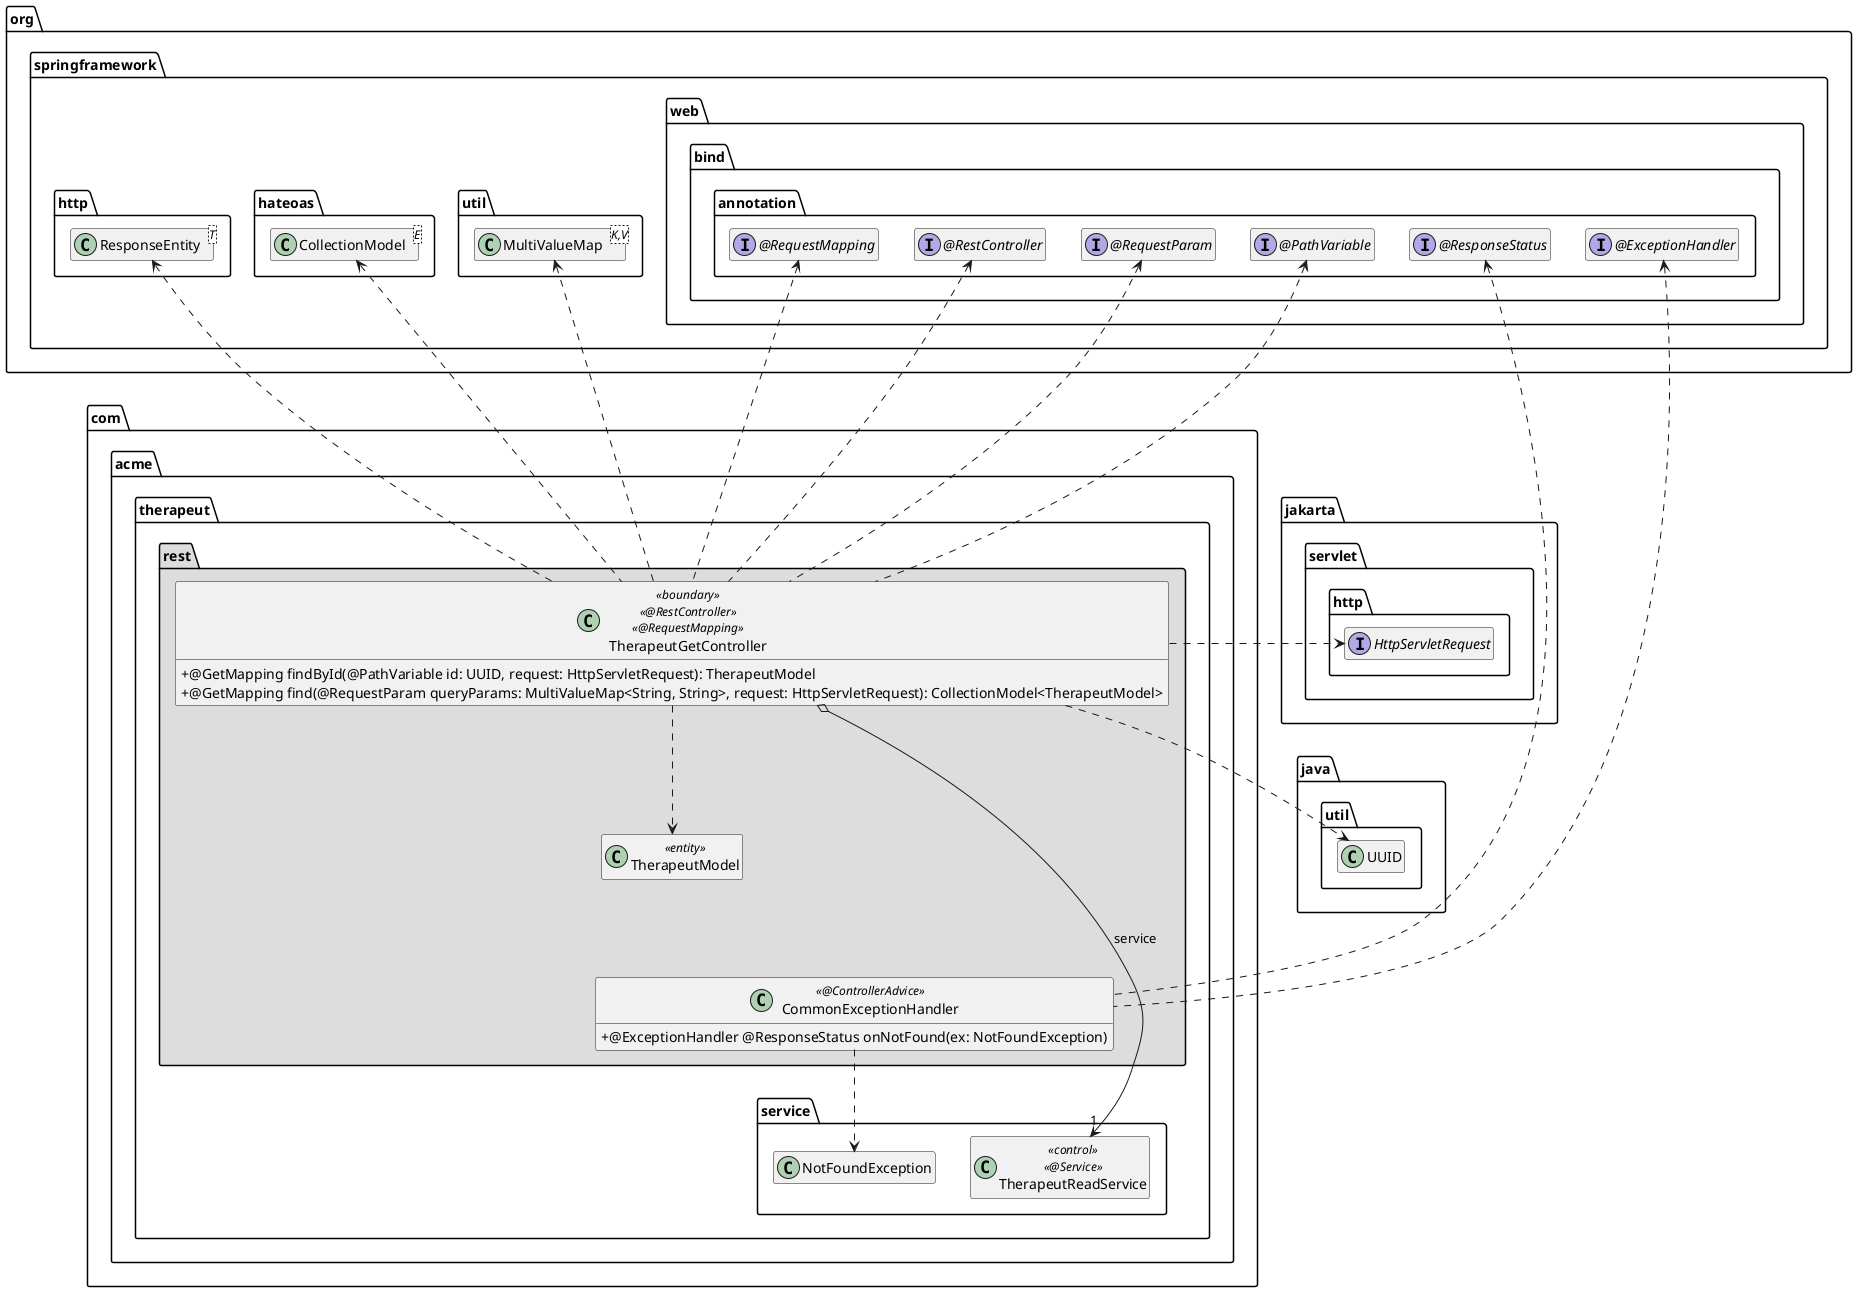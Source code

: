@startuml TherapeutGetController

skinparam classAttributeIconSize 0

package org.springframework {
    package web.bind.annotation {
        interface "@RestController" as RestController
        interface "@RequestMapping" as RequestMapping
        interface "@PathVariable" as PathVariable
        interface "@RequestParam" as RequestParam
        interface "@ExceptionHandler" as ExceptionHandler
        interface "@ResponseStatus" as ResponseStatus
    }

    package http {
        class ResponseEntity<T>
    }
    package hateoas {
        class CollectionModel<E>
    }
    package util {
        class MultiValueMap<K,V>
    }
}

package jakarta.servlet.http {
    interface HttpServletRequest
}

package java.util {
    class UUID
    UUID .up[hidden].> HttpServletRequest
}

package com.acme.therapeut {
    package service {
        class TherapeutReadService << control >> << @Service >>
        class NotFoundException
    }

    package rest #DDDDDD {
        class TherapeutModel <<entity>>

        class TherapeutGetController << boundary >> << @RestController >> << @RequestMapping >> {
            + @GetMapping findById(@PathVariable id: UUID, request: HttpServletRequest): TherapeutModel
            + @GetMapping find(@RequestParam queryParams: MultiValueMap<String, String>, request: HttpServletRequest): CollectionModel<TherapeutModel>
        }

        class CommonExceptionHandler << @ControllerAdvice >> {
            + @ExceptionHandler @ResponseStatus onNotFound(ex: NotFoundException)
        }

        TherapeutGetController o--> "1" TherapeutReadService : service
        TherapeutGetController ..> TherapeutModel

        TherapeutGetController .up.> RestController
        TherapeutGetController .up.> RequestMapping
        TherapeutGetController .up.> PathVariable
        TherapeutGetController .up.> RequestParam
        TherapeutGetController .up.> ResponseEntity
        TherapeutGetController .up.> MultiValueMap
        TherapeutGetController .up.> CollectionModel
        TherapeutGetController .right.> HttpServletRequest

        CommonExceptionHandler .up.> ExceptionHandler
        CommonExceptionHandler .up.> ResponseStatus
        CommonExceptionHandler ..> NotFoundException
        CommonExceptionHandler .up[hidden].> TherapeutModel

        TherapeutGetController .right.> UUID

        TherapeutModel .[hidden].> TherapeutReadService
    }
}

hide empty members

@enduml

